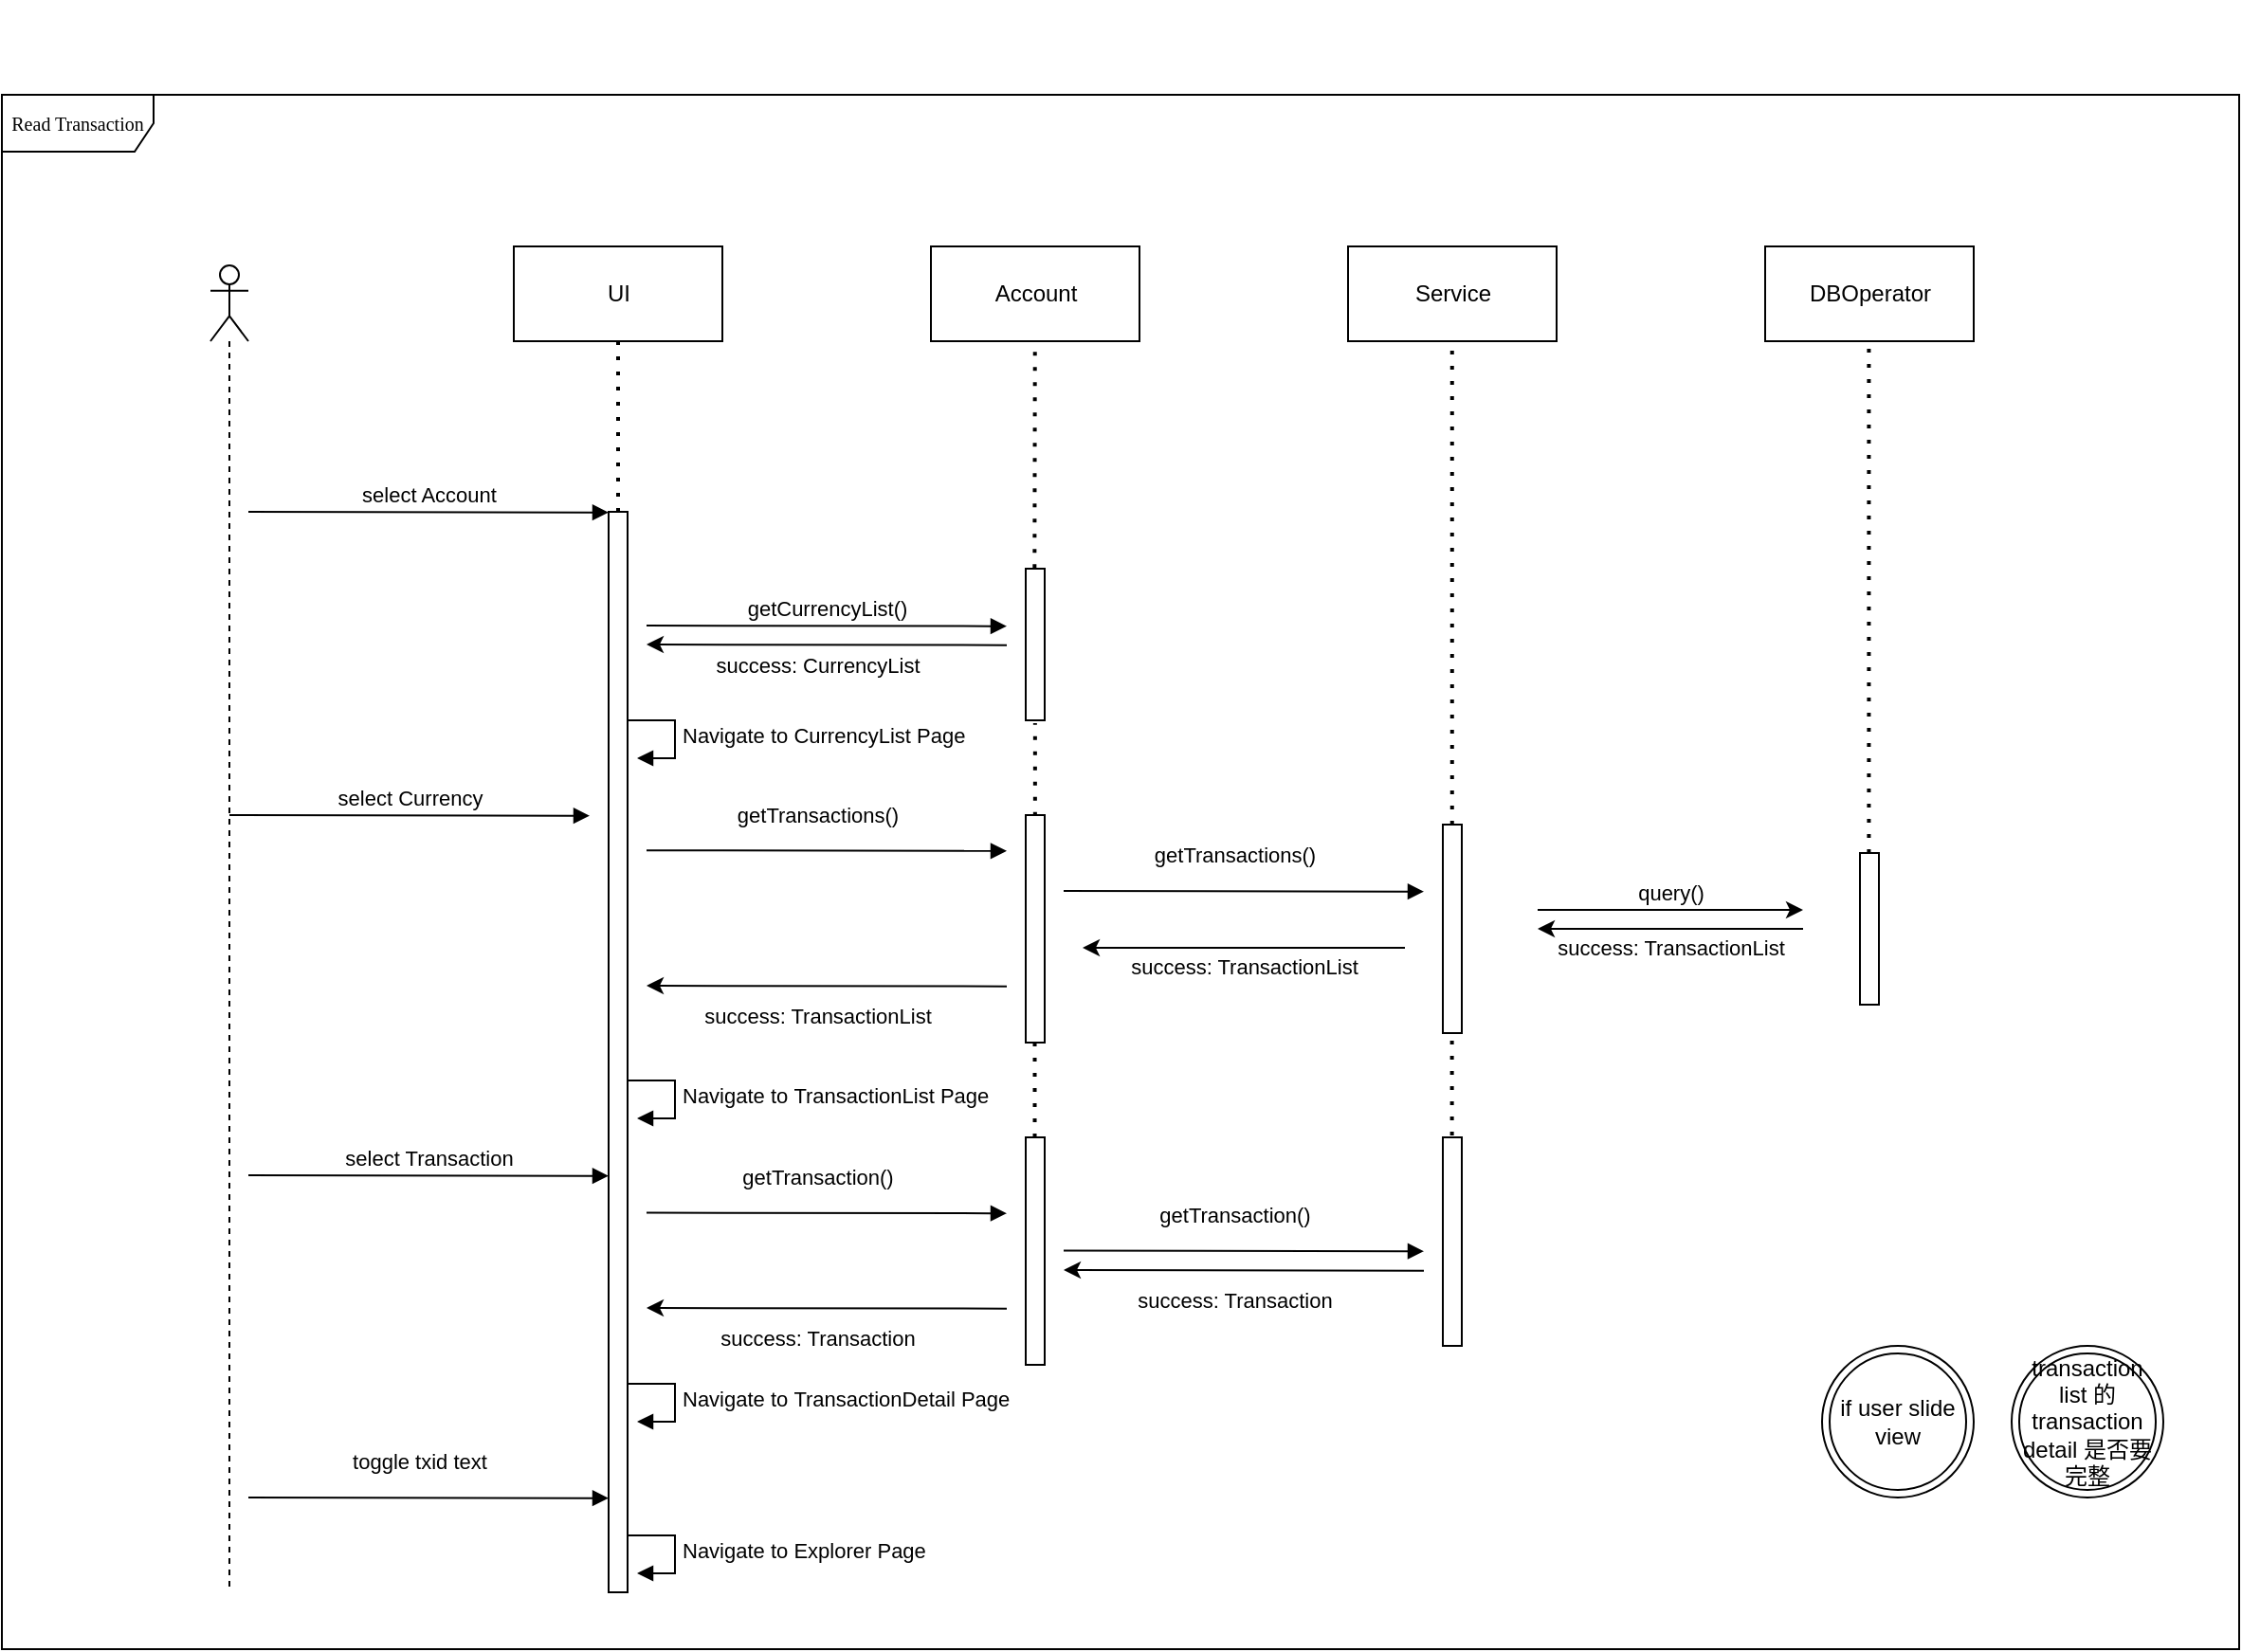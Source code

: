 <mxfile version="14.1.9" type="github">
  <diagram id="MWzBGNx7Yn3T9x4-_3xc" name="Page-1">
    <mxGraphModel dx="1426" dy="889" grid="1" gridSize="10" guides="1" tooltips="1" connect="1" arrows="1" fold="1" page="1" pageScale="1" pageWidth="850" pageHeight="1100" math="0" shadow="0">
      <root>
        <mxCell id="0" />
        <mxCell id="1" parent="0" />
        <mxCell id="hFHBZ21D4sruT17vfi3P-1" value="" style="group" vertex="1" connectable="0" parent="1">
          <mxGeometry x="150" y="60" width="1180" height="840" as="geometry" />
        </mxCell>
        <mxCell id="hFHBZ21D4sruT17vfi3P-2" value="Read Transaction" style="shape=umlFrame;whiteSpace=wrap;html=1;rounded=0;shadow=0;comic=0;labelBackgroundColor=none;strokeWidth=1;fontFamily=Verdana;fontSize=10;align=center;width=80;height=30;" vertex="1" parent="hFHBZ21D4sruT17vfi3P-1">
          <mxGeometry y="50" width="1180" height="820" as="geometry" />
        </mxCell>
        <mxCell id="hFHBZ21D4sruT17vfi3P-3" value="UI" style="html=1;" vertex="1" parent="hFHBZ21D4sruT17vfi3P-1">
          <mxGeometry x="270" y="130" width="110" height="50" as="geometry" />
        </mxCell>
        <mxCell id="hFHBZ21D4sruT17vfi3P-4" value="Account" style="html=1;" vertex="1" parent="hFHBZ21D4sruT17vfi3P-1">
          <mxGeometry x="490" y="130" width="110" height="50" as="geometry" />
        </mxCell>
        <mxCell id="hFHBZ21D4sruT17vfi3P-5" value="DBOperator" style="html=1;" vertex="1" parent="hFHBZ21D4sruT17vfi3P-1">
          <mxGeometry x="930" y="130" width="110" height="50" as="geometry" />
        </mxCell>
        <mxCell id="hFHBZ21D4sruT17vfi3P-6" value="" style="html=1;points=[];perimeter=orthogonalPerimeter;" vertex="1" parent="hFHBZ21D4sruT17vfi3P-1">
          <mxGeometry x="320" y="270" width="10" height="570" as="geometry" />
        </mxCell>
        <mxCell id="hFHBZ21D4sruT17vfi3P-7" value="" style="shape=umlLifeline;participant=umlActor;perimeter=lifelinePerimeter;whiteSpace=wrap;html=1;container=1;collapsible=0;recursiveResize=0;verticalAlign=top;spacingTop=36;outlineConnect=0;" vertex="1" parent="hFHBZ21D4sruT17vfi3P-1">
          <mxGeometry x="110" y="140" width="20" height="700" as="geometry" />
        </mxCell>
        <mxCell id="hFHBZ21D4sruT17vfi3P-8" value="select Account" style="html=1;verticalAlign=bottom;endArrow=block;" edge="1" parent="hFHBZ21D4sruT17vfi3P-1">
          <mxGeometry width="80" relative="1" as="geometry">
            <mxPoint x="130" y="270.0" as="sourcePoint" />
            <mxPoint x="320" y="270.34" as="targetPoint" />
          </mxGeometry>
        </mxCell>
        <mxCell id="hFHBZ21D4sruT17vfi3P-9" value="" style="html=1;points=[];perimeter=orthogonalPerimeter;" vertex="1" parent="hFHBZ21D4sruT17vfi3P-1">
          <mxGeometry x="540" y="300" width="10" height="80" as="geometry" />
        </mxCell>
        <mxCell id="hFHBZ21D4sruT17vfi3P-10" value="" style="html=1;points=[];perimeter=orthogonalPerimeter;" vertex="1" parent="hFHBZ21D4sruT17vfi3P-1">
          <mxGeometry x="980" y="450" width="10" height="80" as="geometry" />
        </mxCell>
        <mxCell id="hFHBZ21D4sruT17vfi3P-11" value="" style="endArrow=classic;html=1;" edge="1" parent="hFHBZ21D4sruT17vfi3P-1">
          <mxGeometry relative="1" as="geometry">
            <mxPoint x="810" y="480.0" as="sourcePoint" />
            <mxPoint x="950" y="480.0" as="targetPoint" />
          </mxGeometry>
        </mxCell>
        <mxCell id="hFHBZ21D4sruT17vfi3P-12" value="query()" style="edgeLabel;resizable=0;html=1;align=center;verticalAlign=middle;" connectable="0" vertex="1" parent="hFHBZ21D4sruT17vfi3P-11">
          <mxGeometry relative="1" as="geometry">
            <mxPoint y="-9.66" as="offset" />
          </mxGeometry>
        </mxCell>
        <mxCell id="hFHBZ21D4sruT17vfi3P-13" value="" style="endArrow=none;html=1;startArrow=classic;startFill=1;endFill=0;" edge="1" parent="hFHBZ21D4sruT17vfi3P-1">
          <mxGeometry relative="1" as="geometry">
            <mxPoint x="810" y="490" as="sourcePoint" />
            <mxPoint x="950" y="490" as="targetPoint" />
          </mxGeometry>
        </mxCell>
        <mxCell id="hFHBZ21D4sruT17vfi3P-14" value="success: TransactionList" style="edgeLabel;resizable=0;html=1;align=center;verticalAlign=middle;" connectable="0" vertex="1" parent="hFHBZ21D4sruT17vfi3P-13">
          <mxGeometry relative="1" as="geometry">
            <mxPoint y="10" as="offset" />
          </mxGeometry>
        </mxCell>
        <mxCell id="hFHBZ21D4sruT17vfi3P-15" value="" style="endArrow=none;dashed=1;html=1;dashPattern=1 3;strokeWidth=2;entryX=0.5;entryY=1;entryDx=0;entryDy=0;" edge="1" parent="hFHBZ21D4sruT17vfi3P-1" target="hFHBZ21D4sruT17vfi3P-3">
          <mxGeometry width="50" height="50" relative="1" as="geometry">
            <mxPoint x="325" y="270" as="sourcePoint" />
            <mxPoint x="640" y="220" as="targetPoint" />
          </mxGeometry>
        </mxCell>
        <mxCell id="hFHBZ21D4sruT17vfi3P-16" value="" style="endArrow=none;dashed=1;html=1;dashPattern=1 3;strokeWidth=2;entryX=0.5;entryY=1;entryDx=0;entryDy=0;exitX=0.467;exitY=-0.004;exitDx=0;exitDy=0;exitPerimeter=0;" edge="1" parent="hFHBZ21D4sruT17vfi3P-1" source="hFHBZ21D4sruT17vfi3P-9">
          <mxGeometry width="50" height="50" relative="1" as="geometry">
            <mxPoint x="544.88" y="270" as="sourcePoint" />
            <mxPoint x="544.88" y="180" as="targetPoint" />
          </mxGeometry>
        </mxCell>
        <mxCell id="hFHBZ21D4sruT17vfi3P-17" value="" style="endArrow=none;dashed=1;html=1;dashPattern=1 3;strokeWidth=2;entryX=0.5;entryY=1;entryDx=0;entryDy=0;" edge="1" parent="hFHBZ21D4sruT17vfi3P-1" source="hFHBZ21D4sruT17vfi3P-10">
          <mxGeometry width="50" height="50" relative="1" as="geometry">
            <mxPoint x="985" y="400" as="sourcePoint" />
            <mxPoint x="984.71" y="180" as="targetPoint" />
          </mxGeometry>
        </mxCell>
        <mxCell id="hFHBZ21D4sruT17vfi3P-18" value="" style="group" vertex="1" connectable="0" parent="hFHBZ21D4sruT17vfi3P-1">
          <mxGeometry x="710" y="130" width="110" height="220" as="geometry" />
        </mxCell>
        <mxCell id="hFHBZ21D4sruT17vfi3P-19" value="Service" style="html=1;" vertex="1" parent="hFHBZ21D4sruT17vfi3P-18">
          <mxGeometry width="110" height="50" as="geometry" />
        </mxCell>
        <mxCell id="hFHBZ21D4sruT17vfi3P-20" value="" style="endArrow=none;dashed=1;html=1;dashPattern=1 3;strokeWidth=2;entryX=0.5;entryY=1;entryDx=0;entryDy=0;" edge="1" parent="hFHBZ21D4sruT17vfi3P-18" source="hFHBZ21D4sruT17vfi3P-26">
          <mxGeometry width="50" height="50" relative="1" as="geometry">
            <mxPoint x="54.88" y="140" as="sourcePoint" />
            <mxPoint x="54.88" y="50" as="targetPoint" />
          </mxGeometry>
        </mxCell>
        <mxCell id="hFHBZ21D4sruT17vfi3P-21" value="getCurrencyList()" style="html=1;verticalAlign=bottom;endArrow=block;" edge="1" parent="hFHBZ21D4sruT17vfi3P-1">
          <mxGeometry width="80" relative="1" as="geometry">
            <mxPoint x="340" y="330.0" as="sourcePoint" />
            <mxPoint x="530" y="330.34" as="targetPoint" />
          </mxGeometry>
        </mxCell>
        <mxCell id="hFHBZ21D4sruT17vfi3P-22" value="success: CurrencyList" style="html=1;verticalAlign=bottom;endArrow=none;endFill=0;startArrow=classic;startFill=1;" edge="1" parent="hFHBZ21D4sruT17vfi3P-1">
          <mxGeometry x="-0.052" y="-20" width="80" relative="1" as="geometry">
            <mxPoint x="340" y="340.0" as="sourcePoint" />
            <mxPoint x="530" y="340.34" as="targetPoint" />
            <mxPoint as="offset" />
          </mxGeometry>
        </mxCell>
        <mxCell id="hFHBZ21D4sruT17vfi3P-23" value="getTransactions()" style="html=1;verticalAlign=bottom;endArrow=block;" edge="1" parent="hFHBZ21D4sruT17vfi3P-1">
          <mxGeometry x="-0.053" y="10" width="80" relative="1" as="geometry">
            <mxPoint x="560" y="470" as="sourcePoint" />
            <mxPoint x="750" y="470.34" as="targetPoint" />
            <mxPoint as="offset" />
          </mxGeometry>
        </mxCell>
        <mxCell id="hFHBZ21D4sruT17vfi3P-24" value="success: TransactionList" style="html=1;verticalAlign=bottom;endArrow=none;endFill=0;startArrow=classic;startFill=1;" edge="1" parent="hFHBZ21D4sruT17vfi3P-1">
          <mxGeometry x="-0.052" y="-25" width="80" relative="1" as="geometry">
            <mxPoint x="340" y="520" as="sourcePoint" />
            <mxPoint x="530" y="520.34" as="targetPoint" />
            <mxPoint as="offset" />
          </mxGeometry>
        </mxCell>
        <mxCell id="hFHBZ21D4sruT17vfi3P-25" value="" style="html=1;points=[];perimeter=orthogonalPerimeter;" vertex="1" parent="hFHBZ21D4sruT17vfi3P-1">
          <mxGeometry x="540" y="430" width="10" height="120" as="geometry" />
        </mxCell>
        <mxCell id="hFHBZ21D4sruT17vfi3P-26" value="" style="html=1;points=[];perimeter=orthogonalPerimeter;" vertex="1" parent="hFHBZ21D4sruT17vfi3P-1">
          <mxGeometry x="760" y="435" width="10" height="110" as="geometry" />
        </mxCell>
        <mxCell id="hFHBZ21D4sruT17vfi3P-27" value="getTransactions()" style="html=1;verticalAlign=bottom;endArrow=block;" edge="1" parent="hFHBZ21D4sruT17vfi3P-1">
          <mxGeometry x="-0.053" y="10" width="80" relative="1" as="geometry">
            <mxPoint x="340" y="448.57" as="sourcePoint" />
            <mxPoint x="530" y="448.91" as="targetPoint" />
            <mxPoint as="offset" />
          </mxGeometry>
        </mxCell>
        <mxCell id="hFHBZ21D4sruT17vfi3P-28" value="" style="endArrow=none;html=1;startArrow=classic;startFill=1;endFill=0;" edge="1" parent="hFHBZ21D4sruT17vfi3P-1">
          <mxGeometry relative="1" as="geometry">
            <mxPoint x="570" y="500" as="sourcePoint" />
            <mxPoint x="740" y="500" as="targetPoint" />
          </mxGeometry>
        </mxCell>
        <mxCell id="hFHBZ21D4sruT17vfi3P-29" value="success: TransactionList" style="edgeLabel;resizable=0;html=1;align=center;verticalAlign=middle;" connectable="0" vertex="1" parent="hFHBZ21D4sruT17vfi3P-28">
          <mxGeometry relative="1" as="geometry">
            <mxPoint y="10" as="offset" />
          </mxGeometry>
        </mxCell>
        <mxCell id="hFHBZ21D4sruT17vfi3P-30" value="&lt;span style=&quot;font-family: &amp;#34;helvetica&amp;#34; ; text-align: center&quot;&gt;Navigate to&amp;nbsp;&lt;/span&gt;&lt;span style=&quot;text-align: center&quot;&gt;TransactionList&lt;/span&gt;&lt;span style=&quot;font-family: &amp;#34;helvetica&amp;#34; ; text-align: center&quot;&gt;&amp;nbsp;Page&lt;/span&gt;" style="edgeStyle=orthogonalEdgeStyle;html=1;align=left;spacingLeft=2;endArrow=block;rounded=0;entryX=1;entryY=0;" edge="1" parent="hFHBZ21D4sruT17vfi3P-1">
          <mxGeometry relative="1" as="geometry">
            <mxPoint x="330" y="570" as="sourcePoint" />
            <Array as="points">
              <mxPoint x="355" y="570" />
            </Array>
            <mxPoint x="335" y="590" as="targetPoint" />
          </mxGeometry>
        </mxCell>
        <mxCell id="hFHBZ21D4sruT17vfi3P-31" value="&lt;span style=&quot;font-family: &amp;#34;helvetica&amp;#34; ; text-align: center&quot;&gt;Navigate to&amp;nbsp;&lt;/span&gt;&lt;span style=&quot;text-align: center&quot;&gt;CurrencyList&lt;/span&gt;&lt;span style=&quot;font-family: &amp;#34;helvetica&amp;#34; ; text-align: center&quot;&gt;&amp;nbsp;Page&lt;/span&gt;" style="edgeStyle=orthogonalEdgeStyle;html=1;align=left;spacingLeft=2;endArrow=block;rounded=0;entryX=1;entryY=0;" edge="1" parent="hFHBZ21D4sruT17vfi3P-1">
          <mxGeometry relative="1" as="geometry">
            <mxPoint x="330" y="380" as="sourcePoint" />
            <Array as="points">
              <mxPoint x="355" y="380" />
            </Array>
            <mxPoint x="335" y="400" as="targetPoint" />
          </mxGeometry>
        </mxCell>
        <mxCell id="hFHBZ21D4sruT17vfi3P-32" value="select Transaction" style="html=1;verticalAlign=bottom;endArrow=block;" edge="1" parent="hFHBZ21D4sruT17vfi3P-1">
          <mxGeometry width="80" relative="1" as="geometry">
            <mxPoint x="130" y="620" as="sourcePoint" />
            <mxPoint x="320" y="620.34" as="targetPoint" />
          </mxGeometry>
        </mxCell>
        <mxCell id="hFHBZ21D4sruT17vfi3P-33" value="&lt;span style=&quot;font-family: &amp;#34;helvetica&amp;#34; ; text-align: center&quot;&gt;Navigate to&amp;nbsp;&lt;/span&gt;&lt;span style=&quot;text-align: center&quot;&gt;TransactionDetail&lt;/span&gt;&lt;span style=&quot;font-family: &amp;#34;helvetica&amp;#34; ; text-align: center&quot;&gt;&amp;nbsp;Page&lt;/span&gt;" style="edgeStyle=orthogonalEdgeStyle;html=1;align=left;spacingLeft=2;endArrow=block;rounded=0;entryX=1;entryY=0;" edge="1" parent="hFHBZ21D4sruT17vfi3P-1">
          <mxGeometry relative="1" as="geometry">
            <mxPoint x="330" y="730" as="sourcePoint" />
            <Array as="points">
              <mxPoint x="355" y="730" />
            </Array>
            <mxPoint x="335" y="750" as="targetPoint" />
          </mxGeometry>
        </mxCell>
        <mxCell id="hFHBZ21D4sruT17vfi3P-34" value="toggle txid text" style="html=1;verticalAlign=bottom;endArrow=block;" edge="1" parent="hFHBZ21D4sruT17vfi3P-1">
          <mxGeometry x="-0.053" y="10" width="80" relative="1" as="geometry">
            <mxPoint x="130" y="790" as="sourcePoint" />
            <mxPoint x="320" y="790.34" as="targetPoint" />
            <mxPoint as="offset" />
          </mxGeometry>
        </mxCell>
        <mxCell id="hFHBZ21D4sruT17vfi3P-35" value="&lt;span style=&quot;font-family: &amp;#34;helvetica&amp;#34; ; text-align: center&quot;&gt;Navigate to&amp;nbsp;&lt;/span&gt;&lt;span style=&quot;text-align: center&quot;&gt;Explorer&lt;/span&gt;&lt;span style=&quot;font-family: &amp;#34;helvetica&amp;#34; ; text-align: center&quot;&gt;&amp;nbsp;Page&lt;/span&gt;" style="edgeStyle=orthogonalEdgeStyle;html=1;align=left;spacingLeft=2;endArrow=block;rounded=0;entryX=1;entryY=0;" edge="1" parent="hFHBZ21D4sruT17vfi3P-1">
          <mxGeometry relative="1" as="geometry">
            <mxPoint x="330" y="810" as="sourcePoint" />
            <Array as="points">
              <mxPoint x="355" y="810" />
            </Array>
            <mxPoint x="335" y="830" as="targetPoint" />
          </mxGeometry>
        </mxCell>
        <mxCell id="hFHBZ21D4sruT17vfi3P-36" value="select Currency" style="html=1;verticalAlign=bottom;endArrow=block;" edge="1" parent="hFHBZ21D4sruT17vfi3P-1">
          <mxGeometry width="80" relative="1" as="geometry">
            <mxPoint x="120" y="430" as="sourcePoint" />
            <mxPoint x="310" y="430.34" as="targetPoint" />
          </mxGeometry>
        </mxCell>
        <mxCell id="hFHBZ21D4sruT17vfi3P-37" value="if user slide view" style="ellipse;shape=doubleEllipse;whiteSpace=wrap;html=1;aspect=fixed;" vertex="1" parent="hFHBZ21D4sruT17vfi3P-1">
          <mxGeometry x="960" y="710" width="80" height="80" as="geometry" />
        </mxCell>
        <mxCell id="hFHBZ21D4sruT17vfi3P-38" value="transaction list 的 transaction detail 是否要完整" style="ellipse;shape=doubleEllipse;whiteSpace=wrap;html=1;aspect=fixed;" vertex="1" parent="hFHBZ21D4sruT17vfi3P-1">
          <mxGeometry x="1060" y="710" width="80" height="80" as="geometry" />
        </mxCell>
        <mxCell id="hFHBZ21D4sruT17vfi3P-39" value="" style="endArrow=none;dashed=1;html=1;dashPattern=1 3;strokeWidth=2;entryX=0.493;entryY=1.018;entryDx=0;entryDy=0;exitX=0.493;exitY=0.003;exitDx=0;exitDy=0;exitPerimeter=0;entryPerimeter=0;" edge="1" parent="hFHBZ21D4sruT17vfi3P-1" source="hFHBZ21D4sruT17vfi3P-25" target="hFHBZ21D4sruT17vfi3P-9">
          <mxGeometry width="50" height="50" relative="1" as="geometry">
            <mxPoint x="554.67" y="309.68" as="sourcePoint" />
            <mxPoint x="554.88" y="190.0" as="targetPoint" />
          </mxGeometry>
        </mxCell>
        <mxCell id="hFHBZ21D4sruT17vfi3P-40" value="" style="endArrow=none;dashed=1;html=1;dashPattern=1 3;strokeWidth=2;entryX=0.493;entryY=1.018;entryDx=0;entryDy=0;entryPerimeter=0;" edge="1" parent="hFHBZ21D4sruT17vfi3P-1" source="hFHBZ21D4sruT17vfi3P-41">
          <mxGeometry width="50" height="50" relative="1" as="geometry">
            <mxPoint x="544.76" y="598.92" as="sourcePoint" />
            <mxPoint x="544.76" y="550.0" as="targetPoint" />
          </mxGeometry>
        </mxCell>
        <mxCell id="hFHBZ21D4sruT17vfi3P-41" value="" style="html=1;points=[];perimeter=orthogonalPerimeter;" vertex="1" parent="hFHBZ21D4sruT17vfi3P-1">
          <mxGeometry x="540" y="600" width="10" height="120" as="geometry" />
        </mxCell>
        <mxCell id="hFHBZ21D4sruT17vfi3P-42" value="getTransaction()" style="html=1;verticalAlign=bottom;endArrow=block;" edge="1" parent="hFHBZ21D4sruT17vfi3P-1">
          <mxGeometry x="-0.053" y="10" width="80" relative="1" as="geometry">
            <mxPoint x="340" y="639.76" as="sourcePoint" />
            <mxPoint x="530" y="640.1" as="targetPoint" />
            <mxPoint as="offset" />
          </mxGeometry>
        </mxCell>
        <mxCell id="hFHBZ21D4sruT17vfi3P-43" value="success: Transaction" style="html=1;verticalAlign=bottom;endArrow=none;endFill=0;startArrow=classic;startFill=1;" edge="1" parent="hFHBZ21D4sruT17vfi3P-1">
          <mxGeometry x="-0.052" y="-25" width="80" relative="1" as="geometry">
            <mxPoint x="340" y="690" as="sourcePoint" />
            <mxPoint x="530" y="690.34" as="targetPoint" />
            <mxPoint as="offset" />
          </mxGeometry>
        </mxCell>
        <mxCell id="hFHBZ21D4sruT17vfi3P-44" value="getTransaction()" style="html=1;verticalAlign=bottom;endArrow=block;" edge="1" parent="hFHBZ21D4sruT17vfi3P-1">
          <mxGeometry x="-0.053" y="10" width="80" relative="1" as="geometry">
            <mxPoint x="560" y="659.76" as="sourcePoint" />
            <mxPoint x="750" y="660.1" as="targetPoint" />
            <mxPoint as="offset" />
          </mxGeometry>
        </mxCell>
        <mxCell id="hFHBZ21D4sruT17vfi3P-45" value="success: Transaction" style="html=1;verticalAlign=bottom;endArrow=none;endFill=0;startArrow=classic;startFill=1;" edge="1" parent="hFHBZ21D4sruT17vfi3P-1">
          <mxGeometry x="-0.052" y="-25" width="80" relative="1" as="geometry">
            <mxPoint x="560" y="670" as="sourcePoint" />
            <mxPoint x="750" y="670.34" as="targetPoint" />
            <mxPoint as="offset" />
          </mxGeometry>
        </mxCell>
        <mxCell id="hFHBZ21D4sruT17vfi3P-46" value="" style="html=1;points=[];perimeter=orthogonalPerimeter;" vertex="1" parent="hFHBZ21D4sruT17vfi3P-1">
          <mxGeometry x="760" y="600" width="10" height="110" as="geometry" />
        </mxCell>
        <mxCell id="hFHBZ21D4sruT17vfi3P-47" value="" style="endArrow=none;dashed=1;html=1;dashPattern=1 3;strokeWidth=2;exitX=0.481;exitY=-0.009;exitDx=0;exitDy=0;exitPerimeter=0;" edge="1" parent="hFHBZ21D4sruT17vfi3P-1" source="hFHBZ21D4sruT17vfi3P-46" target="hFHBZ21D4sruT17vfi3P-26">
          <mxGeometry width="50" height="50" relative="1" as="geometry">
            <mxPoint x="764.76" y="595" as="sourcePoint" />
            <mxPoint x="764.76" y="545.0" as="targetPoint" />
          </mxGeometry>
        </mxCell>
      </root>
    </mxGraphModel>
  </diagram>
</mxfile>
